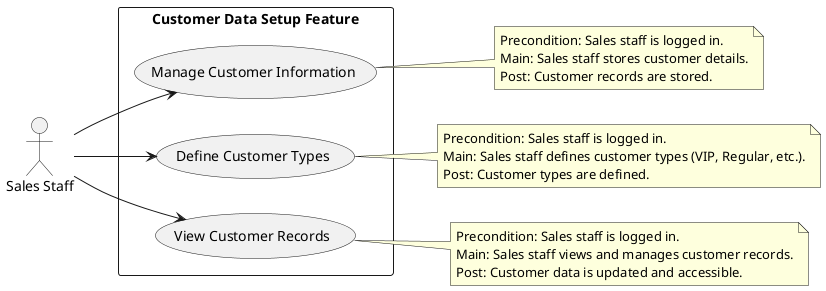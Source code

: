 @startuml
left to right direction

actor "Sales Staff" as Sales

rectangle "Customer Data Setup Feature" as System {
    usecase "Manage Customer Information" as UC_CustomerData
    usecase "Define Customer Types" as UC_CustomerType
    usecase "View Customer Records" as UC_ViewCustomer
}

Sales --> UC_CustomerData
Sales --> UC_CustomerType
Sales --> UC_ViewCustomer

note right of UC_CustomerData
    Precondition: Sales staff is logged in.
    Main: Sales staff stores customer details.
    Post: Customer records are stored.
end note

note right of UC_CustomerType
    Precondition: Sales staff is logged in.
    Main: Sales staff defines customer types (VIP, Regular, etc.).
    Post: Customer types are defined.
end note

note right of UC_ViewCustomer
    Precondition: Sales staff is logged in.
    Main: Sales staff views and manages customer records.
    Post: Customer data is updated and accessible.
end note

@enduml
